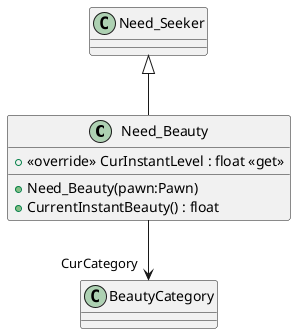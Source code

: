 @startuml
class Need_Beauty {
    + <<override>> CurInstantLevel : float <<get>>
    + Need_Beauty(pawn:Pawn)
    + CurrentInstantBeauty() : float
}
Need_Seeker <|-- Need_Beauty
Need_Beauty --> "CurCategory" BeautyCategory
@enduml

